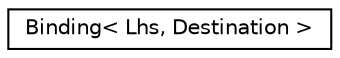 digraph "Graphical Class Hierarchy"
{
 // LATEX_PDF_SIZE
  edge [fontname="Helvetica",fontsize="10",labelfontname="Helvetica",labelfontsize="10"];
  node [fontname="Helvetica",fontsize="10",shape=record];
  rankdir="LR";
  Node0 [label="Binding\< Lhs, Destination \>",height=0.2,width=0.4,color="black", fillcolor="white", style="filled",URL="$structBinding.html",tooltip=" "];
}
